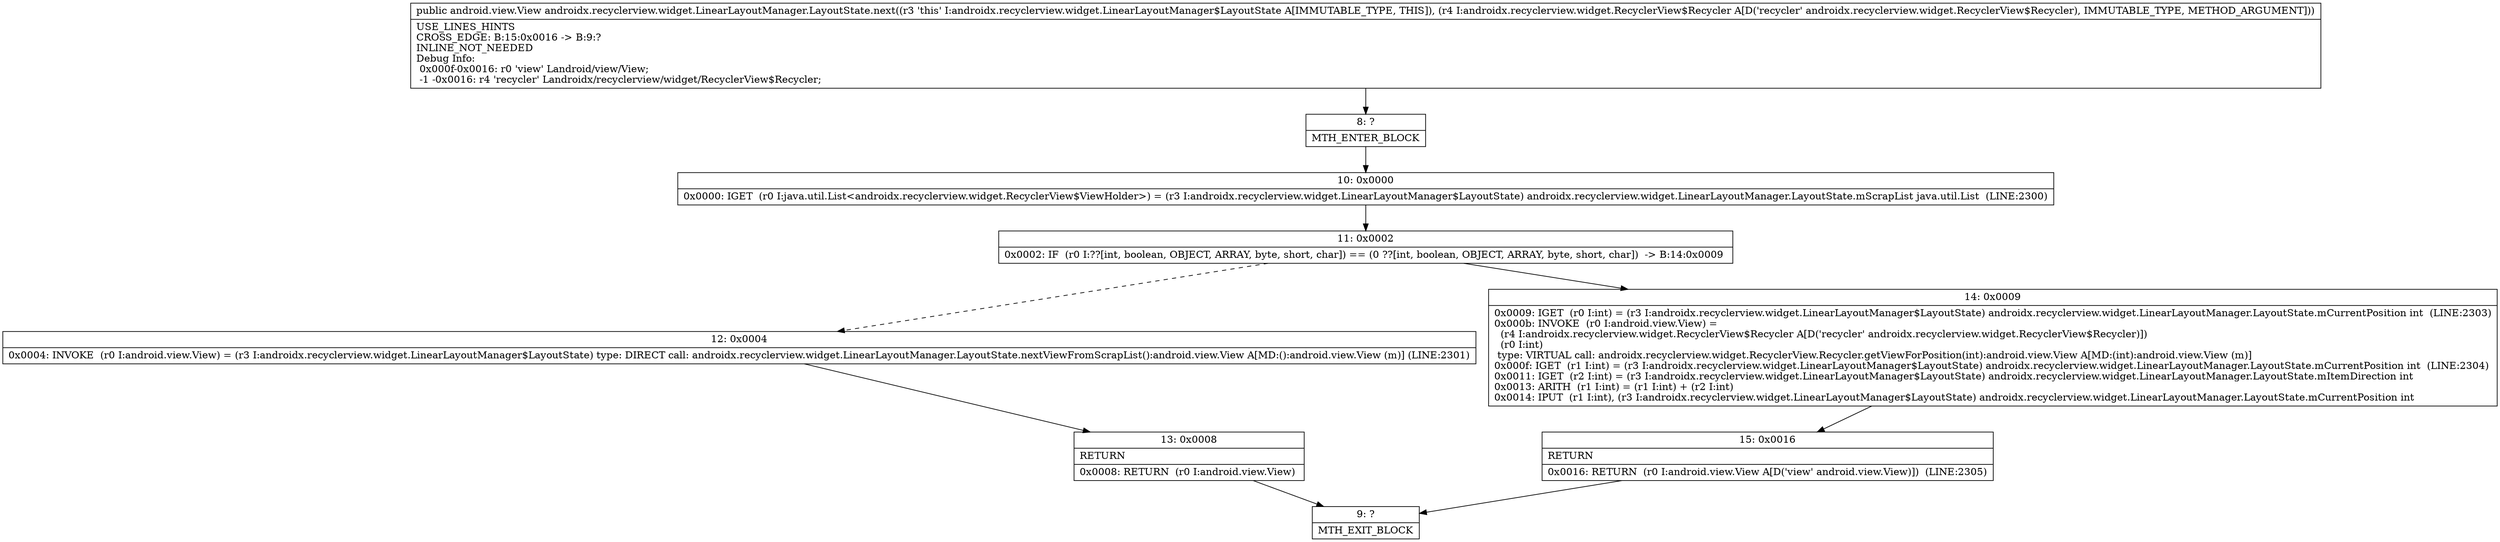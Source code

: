 digraph "CFG forandroidx.recyclerview.widget.LinearLayoutManager.LayoutState.next(Landroidx\/recyclerview\/widget\/RecyclerView$Recycler;)Landroid\/view\/View;" {
Node_8 [shape=record,label="{8\:\ ?|MTH_ENTER_BLOCK\l}"];
Node_10 [shape=record,label="{10\:\ 0x0000|0x0000: IGET  (r0 I:java.util.List\<androidx.recyclerview.widget.RecyclerView$ViewHolder\>) = (r3 I:androidx.recyclerview.widget.LinearLayoutManager$LayoutState) androidx.recyclerview.widget.LinearLayoutManager.LayoutState.mScrapList java.util.List  (LINE:2300)\l}"];
Node_11 [shape=record,label="{11\:\ 0x0002|0x0002: IF  (r0 I:??[int, boolean, OBJECT, ARRAY, byte, short, char]) == (0 ??[int, boolean, OBJECT, ARRAY, byte, short, char])  \-\> B:14:0x0009 \l}"];
Node_12 [shape=record,label="{12\:\ 0x0004|0x0004: INVOKE  (r0 I:android.view.View) = (r3 I:androidx.recyclerview.widget.LinearLayoutManager$LayoutState) type: DIRECT call: androidx.recyclerview.widget.LinearLayoutManager.LayoutState.nextViewFromScrapList():android.view.View A[MD:():android.view.View (m)] (LINE:2301)\l}"];
Node_13 [shape=record,label="{13\:\ 0x0008|RETURN\l|0x0008: RETURN  (r0 I:android.view.View) \l}"];
Node_9 [shape=record,label="{9\:\ ?|MTH_EXIT_BLOCK\l}"];
Node_14 [shape=record,label="{14\:\ 0x0009|0x0009: IGET  (r0 I:int) = (r3 I:androidx.recyclerview.widget.LinearLayoutManager$LayoutState) androidx.recyclerview.widget.LinearLayoutManager.LayoutState.mCurrentPosition int  (LINE:2303)\l0x000b: INVOKE  (r0 I:android.view.View) = \l  (r4 I:androidx.recyclerview.widget.RecyclerView$Recycler A[D('recycler' androidx.recyclerview.widget.RecyclerView$Recycler)])\l  (r0 I:int)\l type: VIRTUAL call: androidx.recyclerview.widget.RecyclerView.Recycler.getViewForPosition(int):android.view.View A[MD:(int):android.view.View (m)]\l0x000f: IGET  (r1 I:int) = (r3 I:androidx.recyclerview.widget.LinearLayoutManager$LayoutState) androidx.recyclerview.widget.LinearLayoutManager.LayoutState.mCurrentPosition int  (LINE:2304)\l0x0011: IGET  (r2 I:int) = (r3 I:androidx.recyclerview.widget.LinearLayoutManager$LayoutState) androidx.recyclerview.widget.LinearLayoutManager.LayoutState.mItemDirection int \l0x0013: ARITH  (r1 I:int) = (r1 I:int) + (r2 I:int) \l0x0014: IPUT  (r1 I:int), (r3 I:androidx.recyclerview.widget.LinearLayoutManager$LayoutState) androidx.recyclerview.widget.LinearLayoutManager.LayoutState.mCurrentPosition int \l}"];
Node_15 [shape=record,label="{15\:\ 0x0016|RETURN\l|0x0016: RETURN  (r0 I:android.view.View A[D('view' android.view.View)])  (LINE:2305)\l}"];
MethodNode[shape=record,label="{public android.view.View androidx.recyclerview.widget.LinearLayoutManager.LayoutState.next((r3 'this' I:androidx.recyclerview.widget.LinearLayoutManager$LayoutState A[IMMUTABLE_TYPE, THIS]), (r4 I:androidx.recyclerview.widget.RecyclerView$Recycler A[D('recycler' androidx.recyclerview.widget.RecyclerView$Recycler), IMMUTABLE_TYPE, METHOD_ARGUMENT]))  | USE_LINES_HINTS\lCROSS_EDGE: B:15:0x0016 \-\> B:9:?\lINLINE_NOT_NEEDED\lDebug Info:\l  0x000f\-0x0016: r0 'view' Landroid\/view\/View;\l  \-1 \-0x0016: r4 'recycler' Landroidx\/recyclerview\/widget\/RecyclerView$Recycler;\l}"];
MethodNode -> Node_8;Node_8 -> Node_10;
Node_10 -> Node_11;
Node_11 -> Node_12[style=dashed];
Node_11 -> Node_14;
Node_12 -> Node_13;
Node_13 -> Node_9;
Node_14 -> Node_15;
Node_15 -> Node_9;
}

